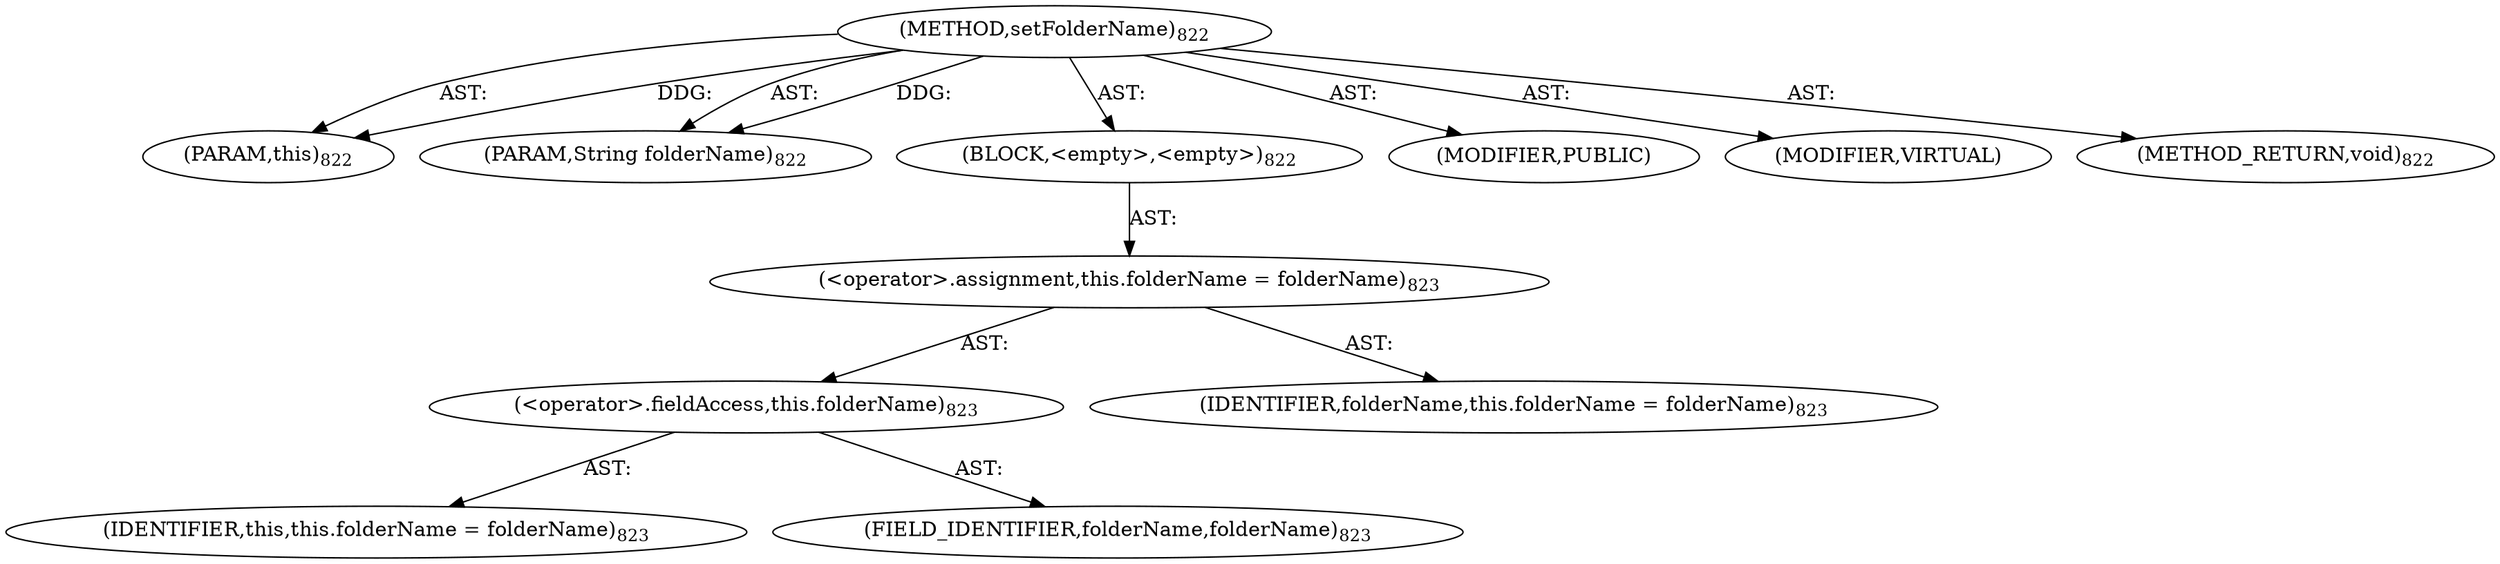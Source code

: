 digraph "setFolderName" {  
"111669149719" [label = <(METHOD,setFolderName)<SUB>822</SUB>> ]
"115964117006" [label = <(PARAM,this)<SUB>822</SUB>> ]
"115964117060" [label = <(PARAM,String folderName)<SUB>822</SUB>> ]
"25769803849" [label = <(BLOCK,&lt;empty&gt;,&lt;empty&gt;)<SUB>822</SUB>> ]
"30064771497" [label = <(&lt;operator&gt;.assignment,this.folderName = folderName)<SUB>823</SUB>> ]
"30064771498" [label = <(&lt;operator&gt;.fieldAccess,this.folderName)<SUB>823</SUB>> ]
"68719476812" [label = <(IDENTIFIER,this,this.folderName = folderName)<SUB>823</SUB>> ]
"55834574894" [label = <(FIELD_IDENTIFIER,folderName,folderName)<SUB>823</SUB>> ]
"68719477118" [label = <(IDENTIFIER,folderName,this.folderName = folderName)<SUB>823</SUB>> ]
"133143986245" [label = <(MODIFIER,PUBLIC)> ]
"133143986246" [label = <(MODIFIER,VIRTUAL)> ]
"128849018903" [label = <(METHOD_RETURN,void)<SUB>822</SUB>> ]
  "111669149719" -> "115964117006"  [ label = "AST: "] 
  "111669149719" -> "115964117060"  [ label = "AST: "] 
  "111669149719" -> "25769803849"  [ label = "AST: "] 
  "111669149719" -> "133143986245"  [ label = "AST: "] 
  "111669149719" -> "133143986246"  [ label = "AST: "] 
  "111669149719" -> "128849018903"  [ label = "AST: "] 
  "25769803849" -> "30064771497"  [ label = "AST: "] 
  "30064771497" -> "30064771498"  [ label = "AST: "] 
  "30064771497" -> "68719477118"  [ label = "AST: "] 
  "30064771498" -> "68719476812"  [ label = "AST: "] 
  "30064771498" -> "55834574894"  [ label = "AST: "] 
  "111669149719" -> "115964117006"  [ label = "DDG: "] 
  "111669149719" -> "115964117060"  [ label = "DDG: "] 
}
